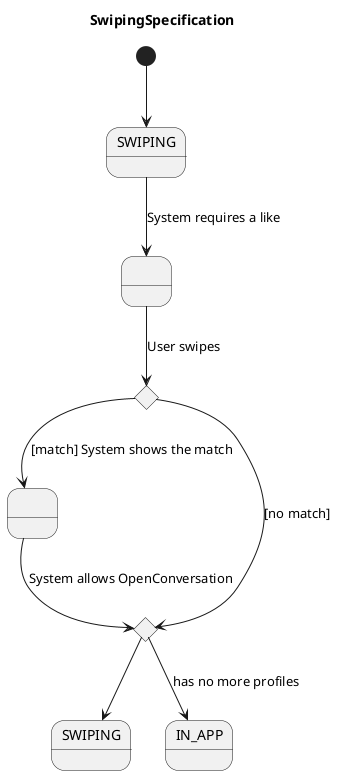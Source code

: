 @startuml SwipingSpecification
title SwipingSpecification

state SWIPING
state STATE_1 as " "
state SHOW_MATCH_CREATED as " "
state hasMoreProfiles <<choice>>
state SWIPING_OUT as "SWIPING"
state IN_APP
state isMatch <<choice>>


[*] --> SWIPING
SWIPING --> STATE_1: System requires a like
STATE_1 --> isMatch : User swipes
hasMoreProfiles --> SWIPING_OUT
hasMoreProfiles --> IN_APP: has no more profiles
isMatch --> SHOW_MATCH_CREATED: [match] System shows the match
isMatch --> hasMoreProfiles: [no match]
SHOW_MATCH_CREATED -->  hasMoreProfiles: System allows OpenConversation


@enduml